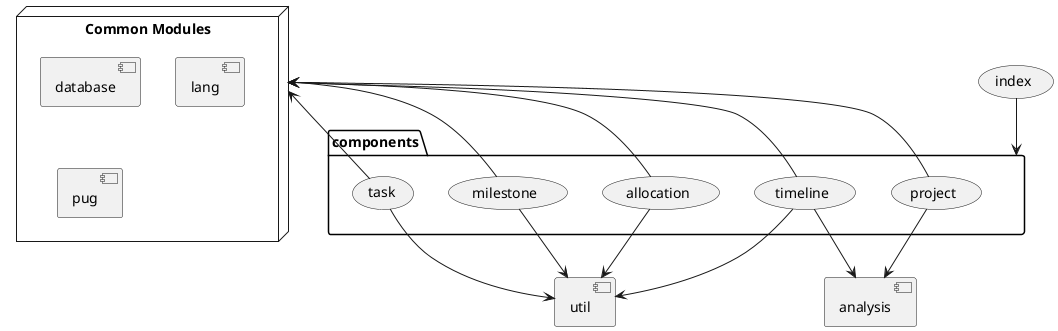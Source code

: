 @startuml

(index)
[util]
[analysis]

node "Common Modules" as Common {
	[database]
	[lang]
	[pug]
}

package components as CMP {
	(allocation) -down-> [util]
	(allocation) -up-> Common

	(milestone) -down-> [util]
	(milestone) -up-> Common

	(project) -down-> [analysis]
	(project) -up-> Common

	(task) -down-> [util]
	(task) -up-> Common

	(timeline) -down-> [util]
	(timeline) -down-> [analysis]
	(timeline) -up-> Common
}
(index) --> CMP

@enduml